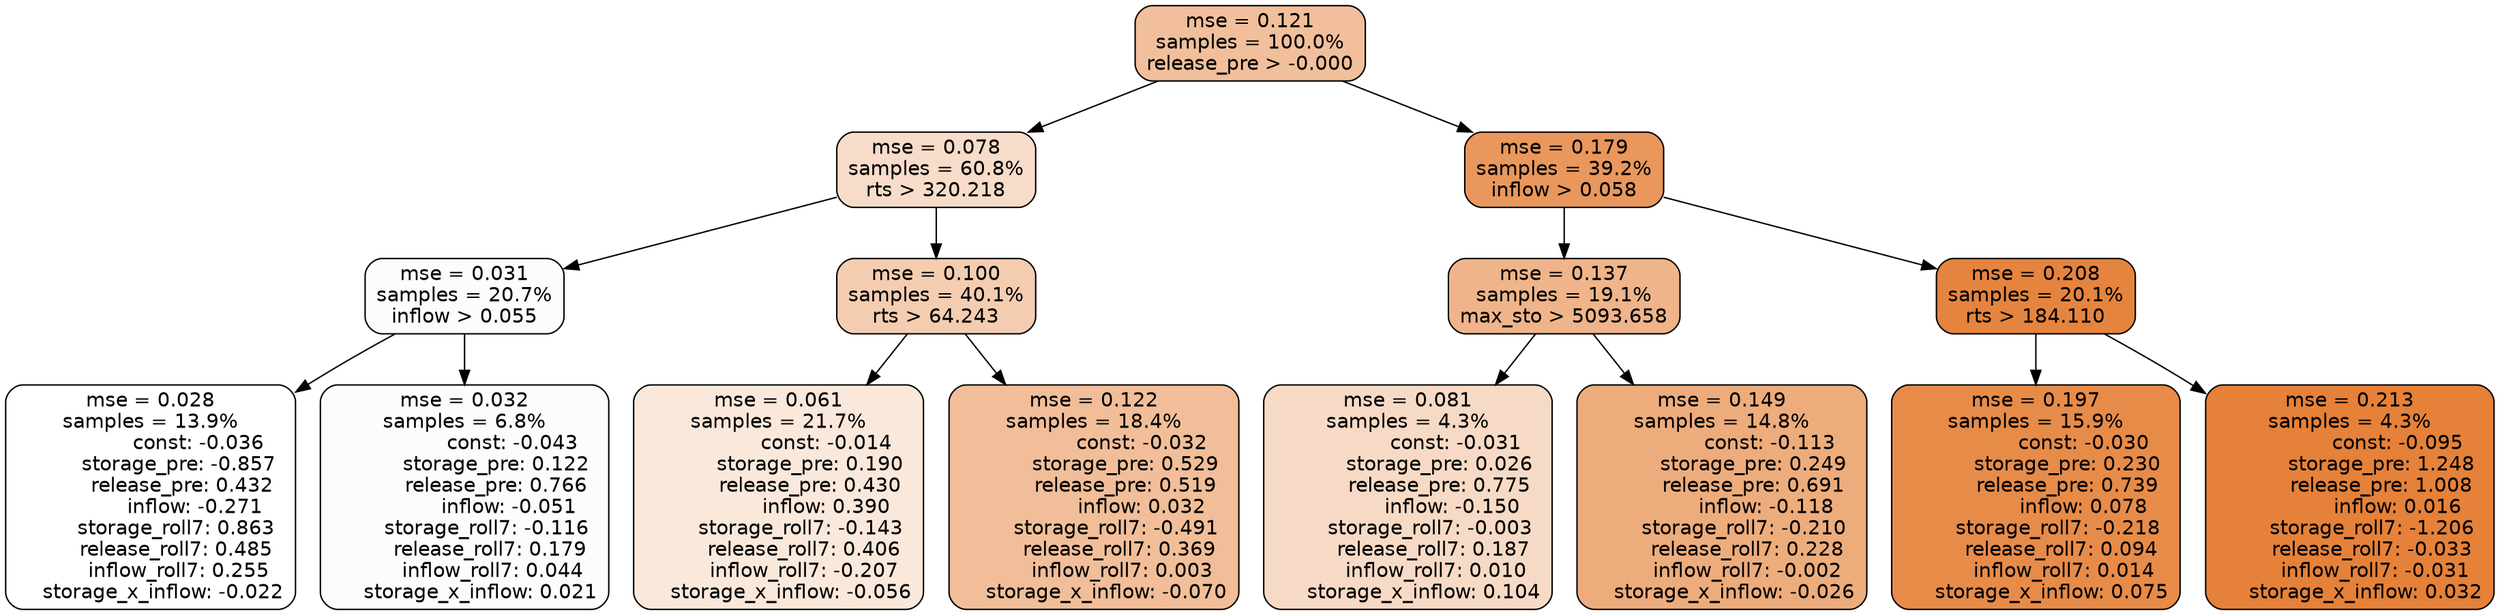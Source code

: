 digraph tree {
node [shape=rectangle, style="filled, rounded", color="black", fontname=helvetica] ;
edge [fontname=helvetica] ;
	"0" [label="mse = 0.121
samples = 100.0%
release_pre > -0.000", fillcolor="#f1bf9b"]
	"1" [label="mse = 0.078
samples = 60.8%
rts > 320.218", fillcolor="#f7dcc9"]
	"8" [label="mse = 0.179
samples = 39.2%
inflow > 0.058", fillcolor="#e9975c"]
	"5" [label="mse = 0.031
samples = 20.7%
inflow > 0.055", fillcolor="#fefcfb"]
	"2" [label="mse = 0.100
samples = 40.1%
rts > 64.243", fillcolor="#f4cdb1"]
	"9" [label="mse = 0.137
samples = 19.1%
max_sto > 5093.658", fillcolor="#efb48a"]
	"12" [label="mse = 0.208
samples = 20.1%
rts > 184.110", fillcolor="#e5843e"]
	"6" [label="mse = 0.028
samples = 13.9%
               const: -0.036
         storage_pre: -0.857
          release_pre: 0.432
              inflow: -0.271
        storage_roll7: 0.863
        release_roll7: 0.485
         inflow_roll7: 0.255
    storage_x_inflow: -0.022", fillcolor="#ffffff"]
	"7" [label="mse = 0.032
samples = 6.8%
               const: -0.043
          storage_pre: 0.122
          release_pre: 0.766
              inflow: -0.051
       storage_roll7: -0.116
        release_roll7: 0.179
         inflow_roll7: 0.044
     storage_x_inflow: 0.021", fillcolor="#fefcfa"]
	"3" [label="mse = 0.061
samples = 21.7%
               const: -0.014
          storage_pre: 0.190
          release_pre: 0.430
               inflow: 0.390
       storage_roll7: -0.143
        release_roll7: 0.406
        inflow_roll7: -0.207
    storage_x_inflow: -0.056", fillcolor="#fae8db"]
	"4" [label="mse = 0.122
samples = 18.4%
               const: -0.032
          storage_pre: 0.529
          release_pre: 0.519
               inflow: 0.032
       storage_roll7: -0.491
        release_roll7: 0.369
         inflow_roll7: 0.003
    storage_x_inflow: -0.070", fillcolor="#f1be99"]
	"11" [label="mse = 0.081
samples = 4.3%
               const: -0.031
          storage_pre: 0.026
          release_pre: 0.775
              inflow: -0.150
       storage_roll7: -0.003
        release_roll7: 0.187
         inflow_roll7: 0.010
     storage_x_inflow: 0.104", fillcolor="#f7dac5"]
	"10" [label="mse = 0.149
samples = 14.8%
               const: -0.113
          storage_pre: 0.249
          release_pre: 0.691
              inflow: -0.118
       storage_roll7: -0.210
        release_roll7: 0.228
        inflow_roll7: -0.002
    storage_x_inflow: -0.026", fillcolor="#edac7c"]
	"13" [label="mse = 0.197
samples = 15.9%
               const: -0.030
          storage_pre: 0.230
          release_pre: 0.739
               inflow: 0.078
       storage_roll7: -0.218
        release_roll7: 0.094
         inflow_roll7: 0.014
     storage_x_inflow: 0.075", fillcolor="#e78b49"]
	"14" [label="mse = 0.213
samples = 4.3%
               const: -0.095
          storage_pre: 1.248
          release_pre: 1.008
               inflow: 0.016
       storage_roll7: -1.206
       release_roll7: -0.033
        inflow_roll7: -0.031
     storage_x_inflow: 0.032", fillcolor="#e58139"]

	"0" -> "1"
	"0" -> "8"
	"1" -> "2"
	"1" -> "5"
	"8" -> "9"
	"8" -> "12"
	"5" -> "6"
	"5" -> "7"
	"2" -> "3"
	"2" -> "4"
	"9" -> "10"
	"9" -> "11"
	"12" -> "13"
	"12" -> "14"
}